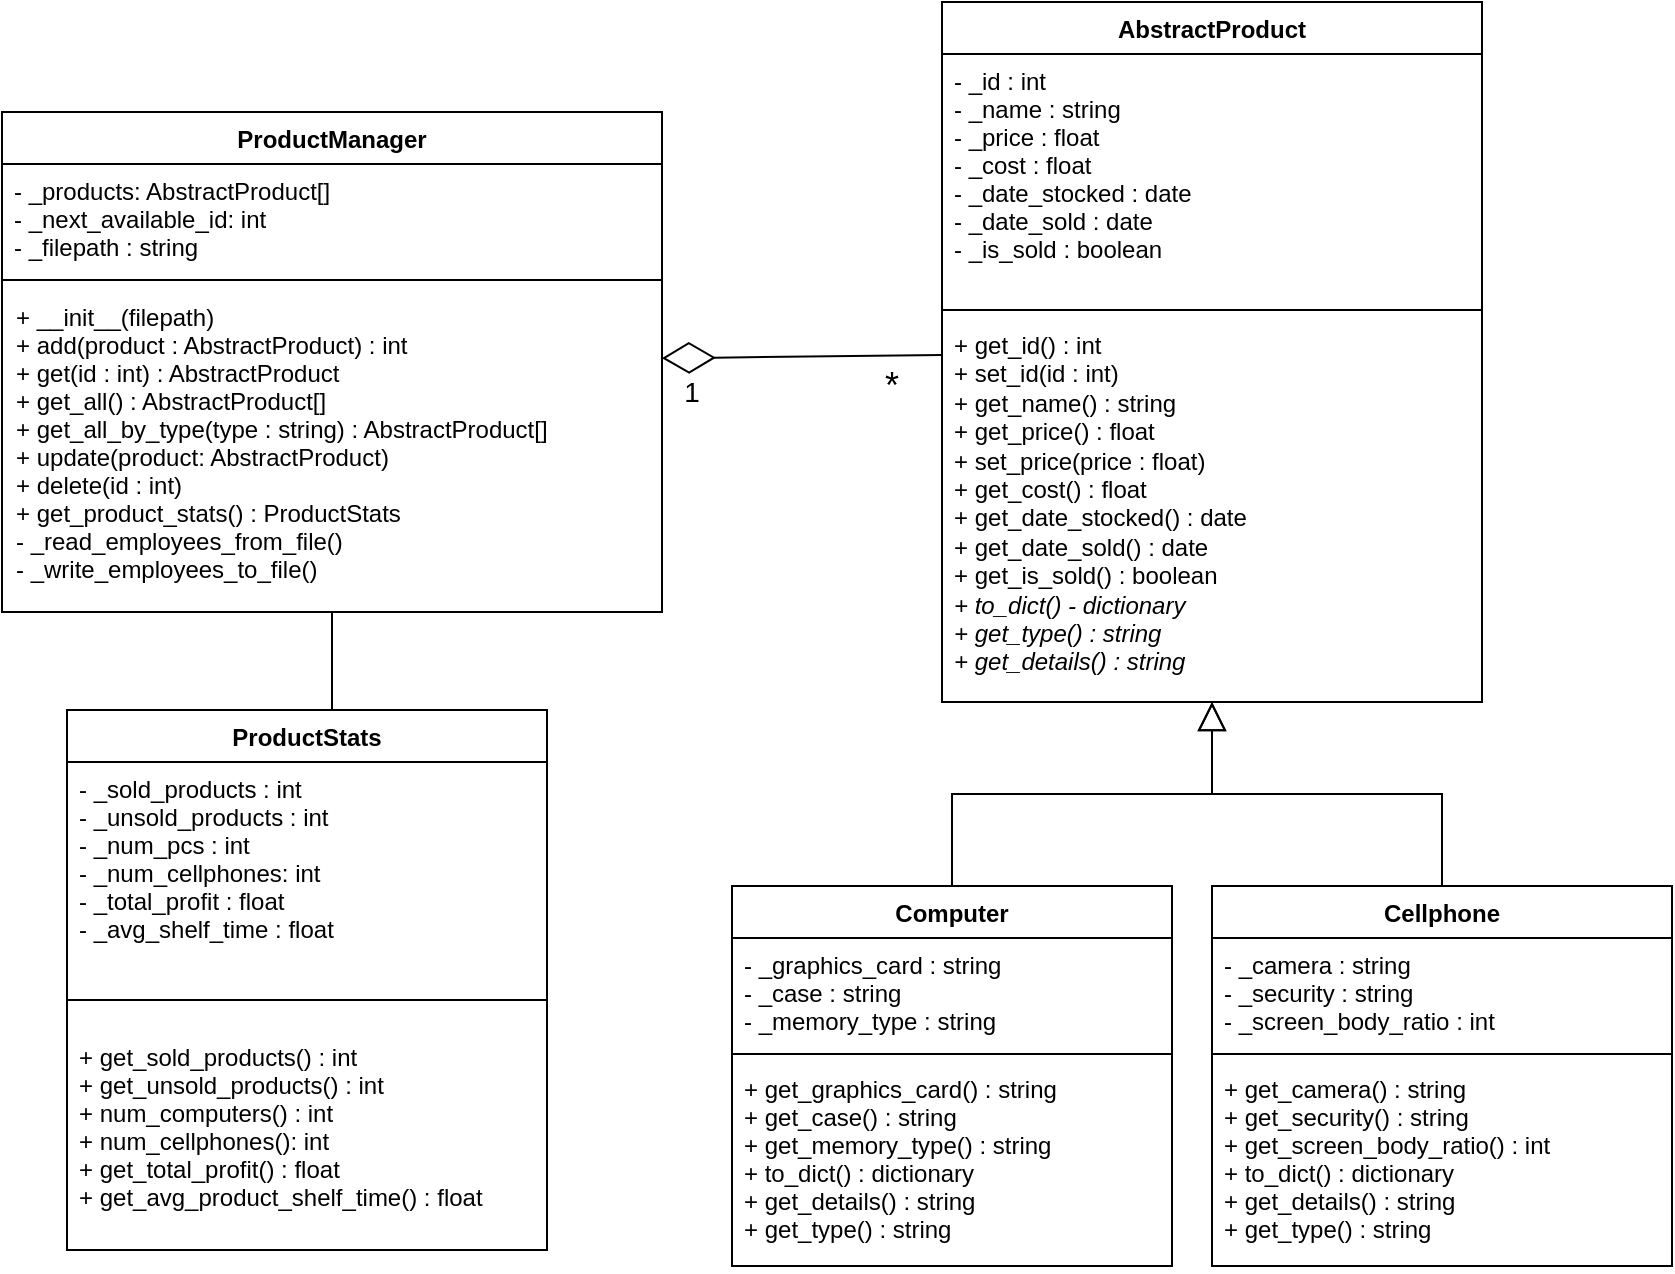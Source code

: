 <mxfile version="12.2.6" type="device" pages="1"><diagram id="_7smT1jWXjtUOcAIcVZQ" name="Page-1"><mxGraphModel dx="1092" dy="500" grid="1" gridSize="10" guides="1" tooltips="1" connect="1" arrows="1" fold="1" page="1" pageScale="1" pageWidth="850" pageHeight="1100" math="0" shadow="0"><root><mxCell id="0"/><mxCell id="1" parent="0"/><mxCell id="wvDvdEayiRNj3oBtXVPO-1" value="ProductManager" style="swimlane;fontStyle=1;align=center;verticalAlign=top;childLayout=stackLayout;horizontal=1;startSize=26;horizontalStack=0;resizeParent=1;resizeParentMax=0;resizeLast=0;collapsible=1;marginBottom=0;" parent="1" vertex="1"><mxGeometry x="10" y="73" width="330" height="250" as="geometry"/></mxCell><mxCell id="wvDvdEayiRNj3oBtXVPO-2" value="- _products: AbstractProduct[]&#10;- _next_available_id: int&#10;- _filepath : string" style="text;strokeColor=none;fillColor=none;align=left;verticalAlign=top;spacingLeft=4;spacingRight=4;overflow=hidden;rotatable=0;points=[[0,0.5],[1,0.5]];portConstraint=eastwest;" parent="wvDvdEayiRNj3oBtXVPO-1" vertex="1"><mxGeometry y="26" width="330" height="54" as="geometry"/></mxCell><mxCell id="wvDvdEayiRNj3oBtXVPO-3" value="" style="line;strokeWidth=1;fillColor=none;align=left;verticalAlign=middle;spacingTop=-1;spacingLeft=3;spacingRight=3;rotatable=0;labelPosition=right;points=[];portConstraint=eastwest;" parent="wvDvdEayiRNj3oBtXVPO-1" vertex="1"><mxGeometry y="80" width="330" height="8" as="geometry"/></mxCell><mxCell id="wvDvdEayiRNj3oBtXVPO-4" value="+ __init__(filepath)&#10;+ add(product : AbstractProduct) : int&#10;+ get(id : int) : AbstractProduct&#10;+ get_all() : AbstractProduct[]  &#10;+ get_all_by_type(type : string) : AbstractProduct[]&#10;+ update(product: AbstractProduct) &#10;+ delete(id : int)&#10;+ get_product_stats() : ProductStats&#10;- _read_employees_from_file()&#10;- _write_employees_to_file()" style="text;strokeColor=none;fillColor=none;align=left;verticalAlign=top;spacingLeft=4;spacingRight=4;overflow=hidden;rotatable=0;points=[[0,0.5],[1,0.5]];portConstraint=eastwest;spacing=3;" parent="wvDvdEayiRNj3oBtXVPO-1" vertex="1"><mxGeometry y="88" width="330" height="162" as="geometry"/></mxCell><mxCell id="wvDvdEayiRNj3oBtXVPO-5" value="ProductStats" style="swimlane;fontStyle=1;align=center;verticalAlign=top;childLayout=stackLayout;horizontal=1;startSize=26;horizontalStack=0;resizeParent=1;resizeParentMax=0;resizeLast=0;collapsible=1;marginBottom=0;" parent="1" vertex="1"><mxGeometry x="42.5" y="372" width="240" height="270" as="geometry"/></mxCell><mxCell id="wvDvdEayiRNj3oBtXVPO-6" value="- _sold_products : int&#10;- _unsold_products : int&#10;- _num_pcs : int&#10;- _num_cellphones: int&#10;- _total_profit : float&#10;- _avg_shelf_time : float " style="text;strokeColor=none;fillColor=none;align=left;verticalAlign=top;spacingLeft=4;spacingRight=4;overflow=hidden;rotatable=0;points=[[0,0.5],[1,0.5]];portConstraint=eastwest;" parent="wvDvdEayiRNj3oBtXVPO-5" vertex="1"><mxGeometry y="26" width="240" height="104" as="geometry"/></mxCell><mxCell id="wvDvdEayiRNj3oBtXVPO-7" value="" style="line;strokeWidth=1;fillColor=none;align=left;verticalAlign=middle;spacingTop=-1;spacingLeft=3;spacingRight=3;rotatable=0;labelPosition=right;points=[];portConstraint=eastwest;" parent="wvDvdEayiRNj3oBtXVPO-5" vertex="1"><mxGeometry y="130" width="240" height="30" as="geometry"/></mxCell><mxCell id="wvDvdEayiRNj3oBtXVPO-8" value="+ get_sold_products() : int&#10;+ get_unsold_products() : int&#10;+ num_computers() : int&#10;+ num_cellphones(): int&#10;+ get_total_profit() : float&#10;+ get_avg_product_shelf_time() : float" style="text;strokeColor=none;fillColor=none;align=left;verticalAlign=top;spacingLeft=4;spacingRight=4;overflow=hidden;rotatable=0;points=[[0,0.5],[1,0.5]];portConstraint=eastwest;" parent="wvDvdEayiRNj3oBtXVPO-5" vertex="1"><mxGeometry y="160" width="240" height="110" as="geometry"/></mxCell><mxCell id="wvDvdEayiRNj3oBtXVPO-9" value="AbstractProduct" style="swimlane;fontStyle=1;align=center;verticalAlign=top;childLayout=stackLayout;horizontal=1;startSize=26;horizontalStack=0;resizeParent=1;resizeParentMax=0;resizeLast=0;collapsible=1;marginBottom=0;" parent="1" vertex="1"><mxGeometry x="480" y="18" width="270" height="350" as="geometry"/></mxCell><mxCell id="wvDvdEayiRNj3oBtXVPO-10" value="- _id : int&#10;- _name : string&#10;- _price : float&#10;- _cost : float&#10;- _date_stocked : date&#10;- _date_sold : date&#10;- _is_sold : boolean" style="text;strokeColor=none;fillColor=none;align=left;verticalAlign=top;spacingLeft=4;spacingRight=4;overflow=hidden;rotatable=0;points=[[0,0.5],[1,0.5]];portConstraint=eastwest;" parent="wvDvdEayiRNj3oBtXVPO-9" vertex="1"><mxGeometry y="26" width="270" height="124" as="geometry"/></mxCell><mxCell id="wvDvdEayiRNj3oBtXVPO-11" value="" style="line;strokeWidth=1;fillColor=none;align=left;verticalAlign=middle;spacingTop=-1;spacingLeft=3;spacingRight=3;rotatable=0;labelPosition=right;points=[];portConstraint=eastwest;" parent="wvDvdEayiRNj3oBtXVPO-9" vertex="1"><mxGeometry y="150" width="270" height="8" as="geometry"/></mxCell><mxCell id="wvDvdEayiRNj3oBtXVPO-12" value="+ get_id() : int&lt;br&gt;+ set_id(id : int)&lt;br&gt;+ get_name() : string&lt;br&gt;+ get_price() : float&lt;br&gt;+ set_price(price : float)&lt;br&gt;+ get_cost() : float&lt;br&gt;+ get_date_stocked() : date&lt;br&gt;+ get_date_sold() : date&lt;br&gt;+ get_is_sold() : boolean&lt;br&gt;&lt;i&gt;+ to_dict() - dictionary&lt;br&gt;+ get_type() : string&lt;br&gt;+ get_details() : string&lt;/i&gt;" style="text;strokeColor=none;fillColor=none;align=left;verticalAlign=top;spacingLeft=4;spacingRight=4;overflow=hidden;rotatable=0;points=[[0,0.5],[1,0.5]];portConstraint=eastwest;html=1;" parent="wvDvdEayiRNj3oBtXVPO-9" vertex="1"><mxGeometry y="158" width="270" height="192" as="geometry"/></mxCell><mxCell id="wvDvdEayiRNj3oBtXVPO-17" value="Computer" style="swimlane;fontStyle=1;align=center;verticalAlign=top;childLayout=stackLayout;horizontal=1;startSize=26;horizontalStack=0;resizeParent=1;resizeParentMax=0;resizeLast=0;collapsible=1;marginBottom=0;" parent="1" vertex="1"><mxGeometry x="375" y="460" width="220" height="190" as="geometry"/></mxCell><mxCell id="wvDvdEayiRNj3oBtXVPO-18" value="- _graphics_card : string&#10;- _case : string&#10;- _memory_type : string" style="text;strokeColor=none;fillColor=none;align=left;verticalAlign=top;spacingLeft=4;spacingRight=4;overflow=hidden;rotatable=0;points=[[0,0.5],[1,0.5]];portConstraint=eastwest;" parent="wvDvdEayiRNj3oBtXVPO-17" vertex="1"><mxGeometry y="26" width="220" height="54" as="geometry"/></mxCell><mxCell id="wvDvdEayiRNj3oBtXVPO-19" value="" style="line;strokeWidth=1;fillColor=none;align=left;verticalAlign=middle;spacingTop=-1;spacingLeft=3;spacingRight=3;rotatable=0;labelPosition=right;points=[];portConstraint=eastwest;" parent="wvDvdEayiRNj3oBtXVPO-17" vertex="1"><mxGeometry y="80" width="220" height="8" as="geometry"/></mxCell><mxCell id="wvDvdEayiRNj3oBtXVPO-20" value="+ get_graphics_card() : string&#10;+ get_case() : string&#10;+ get_memory_type() : string&#10;+ to_dict() : dictionary&#10;+ get_details() : string&#10;+ get_type() : string" style="text;strokeColor=none;fillColor=none;align=left;verticalAlign=top;spacingLeft=4;spacingRight=4;overflow=hidden;rotatable=0;points=[[0,0.5],[1,0.5]];portConstraint=eastwest;" parent="wvDvdEayiRNj3oBtXVPO-17" vertex="1"><mxGeometry y="88" width="220" height="102" as="geometry"/></mxCell><mxCell id="wvDvdEayiRNj3oBtXVPO-21" value="Cellphone" style="swimlane;fontStyle=1;align=center;verticalAlign=top;childLayout=stackLayout;horizontal=1;startSize=26;horizontalStack=0;resizeParent=1;resizeParentMax=0;resizeLast=0;collapsible=1;marginBottom=0;" parent="1" vertex="1"><mxGeometry x="615" y="460" width="230" height="190" as="geometry"/></mxCell><mxCell id="wvDvdEayiRNj3oBtXVPO-22" value="- _camera : string&#10;- _security : string&#10;- _screen_body_ratio : int" style="text;strokeColor=none;fillColor=none;align=left;verticalAlign=top;spacingLeft=4;spacingRight=4;overflow=hidden;rotatable=0;points=[[0,0.5],[1,0.5]];portConstraint=eastwest;" parent="wvDvdEayiRNj3oBtXVPO-21" vertex="1"><mxGeometry y="26" width="230" height="54" as="geometry"/></mxCell><mxCell id="wvDvdEayiRNj3oBtXVPO-23" value="" style="line;strokeWidth=1;fillColor=none;align=left;verticalAlign=middle;spacingTop=-1;spacingLeft=3;spacingRight=3;rotatable=0;labelPosition=right;points=[];portConstraint=eastwest;" parent="wvDvdEayiRNj3oBtXVPO-21" vertex="1"><mxGeometry y="80" width="230" height="8" as="geometry"/></mxCell><mxCell id="wvDvdEayiRNj3oBtXVPO-24" value="+ get_camera() : string&#10;+ get_security() : string&#10;+ get_screen_body_ratio() : int&#10;+ to_dict() : dictionary&#10;+ get_details() : string&#10;+ get_type() : string" style="text;strokeColor=none;fillColor=none;align=left;verticalAlign=top;spacingLeft=4;spacingRight=4;overflow=hidden;rotatable=0;points=[[0,0.5],[1,0.5]];portConstraint=eastwest;" parent="wvDvdEayiRNj3oBtXVPO-21" vertex="1"><mxGeometry y="88" width="230" height="102" as="geometry"/></mxCell><mxCell id="wvDvdEayiRNj3oBtXVPO-25" value="" style="endArrow=none;html=1;edgeStyle=orthogonalEdgeStyle;" parent="1" source="wvDvdEayiRNj3oBtXVPO-1" target="wvDvdEayiRNj3oBtXVPO-5" edge="1"><mxGeometry relative="1" as="geometry"><mxPoint x="100" y="240" as="sourcePoint"/><mxPoint x="260" y="240" as="targetPoint"/><Array as="points"><mxPoint x="175" y="230"/><mxPoint x="175" y="230"/></Array></mxGeometry></mxCell><mxCell id="wvDvdEayiRNj3oBtXVPO-28" value="" style="endArrow=diamondThin;endFill=0;endSize=24;html=1;" parent="1" source="wvDvdEayiRNj3oBtXVPO-9" target="wvDvdEayiRNj3oBtXVPO-1" edge="1"><mxGeometry width="160" relative="1" as="geometry"><mxPoint x="350" y="200" as="sourcePoint"/><mxPoint x="510" y="200" as="targetPoint"/></mxGeometry></mxCell><mxCell id="wvDvdEayiRNj3oBtXVPO-29" value="" style="endArrow=block;endFill=0;endSize=12;html=1;edgeStyle=orthogonalEdgeStyle;rounded=0;" parent="1" source="wvDvdEayiRNj3oBtXVPO-17" target="wvDvdEayiRNj3oBtXVPO-9" edge="1"><mxGeometry width="160" relative="1" as="geometry"><mxPoint x="310" y="480" as="sourcePoint"/><mxPoint x="470" y="480" as="targetPoint"/></mxGeometry></mxCell><mxCell id="wvDvdEayiRNj3oBtXVPO-30" value="" style="endArrow=block;endFill=0;endSize=12;html=1;edgeStyle=orthogonalEdgeStyle;rounded=0;" parent="1" source="wvDvdEayiRNj3oBtXVPO-21" target="wvDvdEayiRNj3oBtXVPO-9" edge="1"><mxGeometry width="160" relative="1" as="geometry"><mxPoint x="310" y="470" as="sourcePoint"/><mxPoint x="470" y="470" as="targetPoint"/></mxGeometry></mxCell><mxCell id="wvDvdEayiRNj3oBtXVPO-32" value="&lt;font style=&quot;font-size: 14px&quot;&gt;1&lt;/font&gt;" style="text;html=1;strokeColor=none;fillColor=none;align=center;verticalAlign=middle;whiteSpace=wrap;rounded=0;" parent="1" vertex="1"><mxGeometry x="340" y="203" width="30" height="20" as="geometry"/></mxCell><mxCell id="wvDvdEayiRNj3oBtXVPO-33" value="&lt;font style=&quot;font-size: 18px&quot;&gt;*&lt;/font&gt;" style="text;html=1;strokeColor=none;fillColor=none;align=center;verticalAlign=middle;whiteSpace=wrap;rounded=0;" parent="1" vertex="1"><mxGeometry x="435" y="197" width="40" height="26" as="geometry"/></mxCell></root></mxGraphModel></diagram></mxfile>